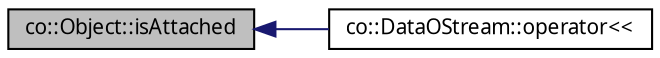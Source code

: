 digraph "co::Object::isAttached"
{
  edge [fontname="Sans",fontsize="10",labelfontname="Sans",labelfontsize="10"];
  node [fontname="Sans",fontsize="10",shape=record];
  rankdir="LR";
  Node1 [label="co::Object::isAttached",height=0.2,width=0.4,color="black", fillcolor="grey75", style="filled" fontcolor="black"];
  Node1 -> Node2 [dir="back",color="midnightblue",fontsize="10",style="solid",fontname="Sans"];
  Node2 [label="co::DataOStream::operator\<\<",height=0.2,width=0.4,color="black", fillcolor="white", style="filled",URL="$classco_1_1DataOStream.html#a5c6655fc51b18ad4946d85db679bf4c9",tooltip="Write an object identifier and version. "];
}
